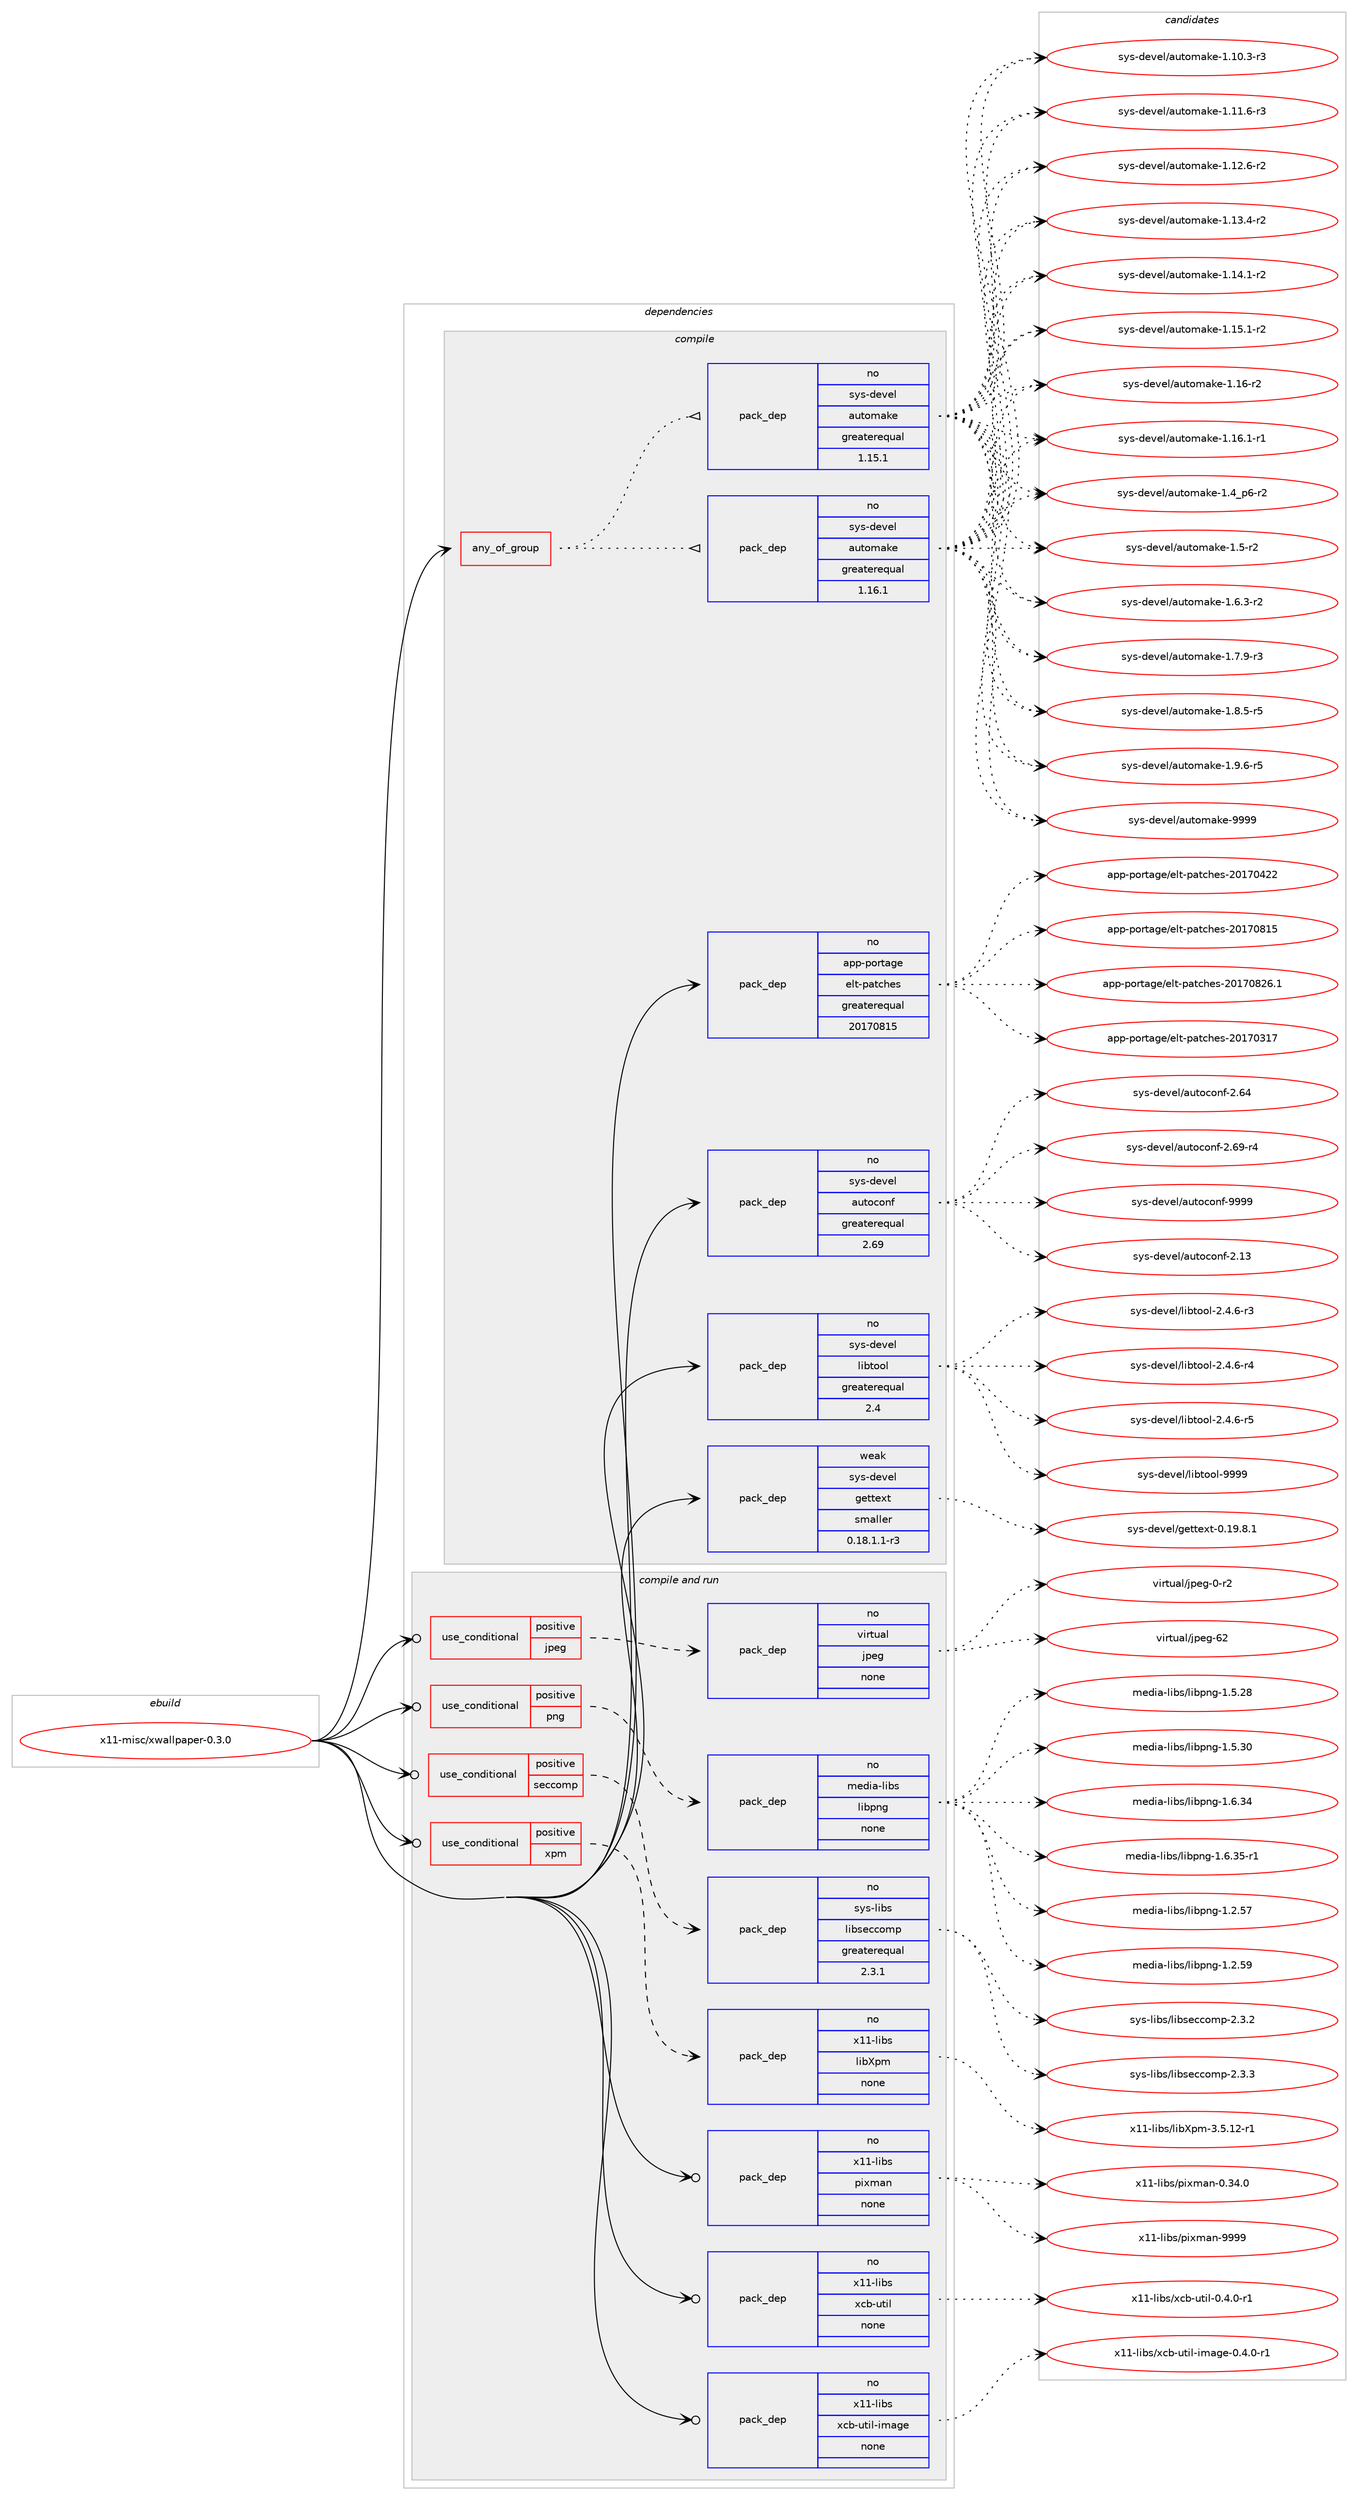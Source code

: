 digraph prolog {

# *************
# Graph options
# *************

newrank=true;
concentrate=true;
compound=true;
graph [rankdir=LR,fontname=Helvetica,fontsize=10,ranksep=1.5];#, ranksep=2.5, nodesep=0.2];
edge  [arrowhead=vee];
node  [fontname=Helvetica,fontsize=10];

# **********
# The ebuild
# **********

subgraph cluster_leftcol {
color=gray;
rank=same;
label=<<i>ebuild</i>>;
id [label="x11-misc/xwallpaper-0.3.0", color=red, width=4, href="../x11-misc/xwallpaper-0.3.0.svg"];
}

# ****************
# The dependencies
# ****************

subgraph cluster_midcol {
color=gray;
label=<<i>dependencies</i>>;
subgraph cluster_compile {
fillcolor="#eeeeee";
style=filled;
label=<<i>compile</i>>;
subgraph any218 {
dependency9436 [label=<<TABLE BORDER="0" CELLBORDER="1" CELLSPACING="0" CELLPADDING="4"><TR><TD CELLPADDING="10">any_of_group</TD></TR></TABLE>>, shape=none, color=red];subgraph pack7504 {
dependency9437 [label=<<TABLE BORDER="0" CELLBORDER="1" CELLSPACING="0" CELLPADDING="4" WIDTH="220"><TR><TD ROWSPAN="6" CELLPADDING="30">pack_dep</TD></TR><TR><TD WIDTH="110">no</TD></TR><TR><TD>sys-devel</TD></TR><TR><TD>automake</TD></TR><TR><TD>greaterequal</TD></TR><TR><TD>1.16.1</TD></TR></TABLE>>, shape=none, color=blue];
}
dependency9436:e -> dependency9437:w [weight=20,style="dotted",arrowhead="oinv"];
subgraph pack7505 {
dependency9438 [label=<<TABLE BORDER="0" CELLBORDER="1" CELLSPACING="0" CELLPADDING="4" WIDTH="220"><TR><TD ROWSPAN="6" CELLPADDING="30">pack_dep</TD></TR><TR><TD WIDTH="110">no</TD></TR><TR><TD>sys-devel</TD></TR><TR><TD>automake</TD></TR><TR><TD>greaterequal</TD></TR><TR><TD>1.15.1</TD></TR></TABLE>>, shape=none, color=blue];
}
dependency9436:e -> dependency9438:w [weight=20,style="dotted",arrowhead="oinv"];
}
id:e -> dependency9436:w [weight=20,style="solid",arrowhead="vee"];
subgraph pack7506 {
dependency9439 [label=<<TABLE BORDER="0" CELLBORDER="1" CELLSPACING="0" CELLPADDING="4" WIDTH="220"><TR><TD ROWSPAN="6" CELLPADDING="30">pack_dep</TD></TR><TR><TD WIDTH="110">no</TD></TR><TR><TD>app-portage</TD></TR><TR><TD>elt-patches</TD></TR><TR><TD>greaterequal</TD></TR><TR><TD>20170815</TD></TR></TABLE>>, shape=none, color=blue];
}
id:e -> dependency9439:w [weight=20,style="solid",arrowhead="vee"];
subgraph pack7507 {
dependency9440 [label=<<TABLE BORDER="0" CELLBORDER="1" CELLSPACING="0" CELLPADDING="4" WIDTH="220"><TR><TD ROWSPAN="6" CELLPADDING="30">pack_dep</TD></TR><TR><TD WIDTH="110">no</TD></TR><TR><TD>sys-devel</TD></TR><TR><TD>autoconf</TD></TR><TR><TD>greaterequal</TD></TR><TR><TD>2.69</TD></TR></TABLE>>, shape=none, color=blue];
}
id:e -> dependency9440:w [weight=20,style="solid",arrowhead="vee"];
subgraph pack7508 {
dependency9441 [label=<<TABLE BORDER="0" CELLBORDER="1" CELLSPACING="0" CELLPADDING="4" WIDTH="220"><TR><TD ROWSPAN="6" CELLPADDING="30">pack_dep</TD></TR><TR><TD WIDTH="110">no</TD></TR><TR><TD>sys-devel</TD></TR><TR><TD>libtool</TD></TR><TR><TD>greaterequal</TD></TR><TR><TD>2.4</TD></TR></TABLE>>, shape=none, color=blue];
}
id:e -> dependency9441:w [weight=20,style="solid",arrowhead="vee"];
subgraph pack7509 {
dependency9442 [label=<<TABLE BORDER="0" CELLBORDER="1" CELLSPACING="0" CELLPADDING="4" WIDTH="220"><TR><TD ROWSPAN="6" CELLPADDING="30">pack_dep</TD></TR><TR><TD WIDTH="110">weak</TD></TR><TR><TD>sys-devel</TD></TR><TR><TD>gettext</TD></TR><TR><TD>smaller</TD></TR><TR><TD>0.18.1.1-r3</TD></TR></TABLE>>, shape=none, color=blue];
}
id:e -> dependency9442:w [weight=20,style="solid",arrowhead="vee"];
}
subgraph cluster_compileandrun {
fillcolor="#eeeeee";
style=filled;
label=<<i>compile and run</i>>;
subgraph cond1704 {
dependency9443 [label=<<TABLE BORDER="0" CELLBORDER="1" CELLSPACING="0" CELLPADDING="4"><TR><TD ROWSPAN="3" CELLPADDING="10">use_conditional</TD></TR><TR><TD>positive</TD></TR><TR><TD>jpeg</TD></TR></TABLE>>, shape=none, color=red];
subgraph pack7510 {
dependency9444 [label=<<TABLE BORDER="0" CELLBORDER="1" CELLSPACING="0" CELLPADDING="4" WIDTH="220"><TR><TD ROWSPAN="6" CELLPADDING="30">pack_dep</TD></TR><TR><TD WIDTH="110">no</TD></TR><TR><TD>virtual</TD></TR><TR><TD>jpeg</TD></TR><TR><TD>none</TD></TR><TR><TD></TD></TR></TABLE>>, shape=none, color=blue];
}
dependency9443:e -> dependency9444:w [weight=20,style="dashed",arrowhead="vee"];
}
id:e -> dependency9443:w [weight=20,style="solid",arrowhead="odotvee"];
subgraph cond1705 {
dependency9445 [label=<<TABLE BORDER="0" CELLBORDER="1" CELLSPACING="0" CELLPADDING="4"><TR><TD ROWSPAN="3" CELLPADDING="10">use_conditional</TD></TR><TR><TD>positive</TD></TR><TR><TD>png</TD></TR></TABLE>>, shape=none, color=red];
subgraph pack7511 {
dependency9446 [label=<<TABLE BORDER="0" CELLBORDER="1" CELLSPACING="0" CELLPADDING="4" WIDTH="220"><TR><TD ROWSPAN="6" CELLPADDING="30">pack_dep</TD></TR><TR><TD WIDTH="110">no</TD></TR><TR><TD>media-libs</TD></TR><TR><TD>libpng</TD></TR><TR><TD>none</TD></TR><TR><TD></TD></TR></TABLE>>, shape=none, color=blue];
}
dependency9445:e -> dependency9446:w [weight=20,style="dashed",arrowhead="vee"];
}
id:e -> dependency9445:w [weight=20,style="solid",arrowhead="odotvee"];
subgraph cond1706 {
dependency9447 [label=<<TABLE BORDER="0" CELLBORDER="1" CELLSPACING="0" CELLPADDING="4"><TR><TD ROWSPAN="3" CELLPADDING="10">use_conditional</TD></TR><TR><TD>positive</TD></TR><TR><TD>seccomp</TD></TR></TABLE>>, shape=none, color=red];
subgraph pack7512 {
dependency9448 [label=<<TABLE BORDER="0" CELLBORDER="1" CELLSPACING="0" CELLPADDING="4" WIDTH="220"><TR><TD ROWSPAN="6" CELLPADDING="30">pack_dep</TD></TR><TR><TD WIDTH="110">no</TD></TR><TR><TD>sys-libs</TD></TR><TR><TD>libseccomp</TD></TR><TR><TD>greaterequal</TD></TR><TR><TD>2.3.1</TD></TR></TABLE>>, shape=none, color=blue];
}
dependency9447:e -> dependency9448:w [weight=20,style="dashed",arrowhead="vee"];
}
id:e -> dependency9447:w [weight=20,style="solid",arrowhead="odotvee"];
subgraph cond1707 {
dependency9449 [label=<<TABLE BORDER="0" CELLBORDER="1" CELLSPACING="0" CELLPADDING="4"><TR><TD ROWSPAN="3" CELLPADDING="10">use_conditional</TD></TR><TR><TD>positive</TD></TR><TR><TD>xpm</TD></TR></TABLE>>, shape=none, color=red];
subgraph pack7513 {
dependency9450 [label=<<TABLE BORDER="0" CELLBORDER="1" CELLSPACING="0" CELLPADDING="4" WIDTH="220"><TR><TD ROWSPAN="6" CELLPADDING="30">pack_dep</TD></TR><TR><TD WIDTH="110">no</TD></TR><TR><TD>x11-libs</TD></TR><TR><TD>libXpm</TD></TR><TR><TD>none</TD></TR><TR><TD></TD></TR></TABLE>>, shape=none, color=blue];
}
dependency9449:e -> dependency9450:w [weight=20,style="dashed",arrowhead="vee"];
}
id:e -> dependency9449:w [weight=20,style="solid",arrowhead="odotvee"];
subgraph pack7514 {
dependency9451 [label=<<TABLE BORDER="0" CELLBORDER="1" CELLSPACING="0" CELLPADDING="4" WIDTH="220"><TR><TD ROWSPAN="6" CELLPADDING="30">pack_dep</TD></TR><TR><TD WIDTH="110">no</TD></TR><TR><TD>x11-libs</TD></TR><TR><TD>pixman</TD></TR><TR><TD>none</TD></TR><TR><TD></TD></TR></TABLE>>, shape=none, color=blue];
}
id:e -> dependency9451:w [weight=20,style="solid",arrowhead="odotvee"];
subgraph pack7515 {
dependency9452 [label=<<TABLE BORDER="0" CELLBORDER="1" CELLSPACING="0" CELLPADDING="4" WIDTH="220"><TR><TD ROWSPAN="6" CELLPADDING="30">pack_dep</TD></TR><TR><TD WIDTH="110">no</TD></TR><TR><TD>x11-libs</TD></TR><TR><TD>xcb-util</TD></TR><TR><TD>none</TD></TR><TR><TD></TD></TR></TABLE>>, shape=none, color=blue];
}
id:e -> dependency9452:w [weight=20,style="solid",arrowhead="odotvee"];
subgraph pack7516 {
dependency9453 [label=<<TABLE BORDER="0" CELLBORDER="1" CELLSPACING="0" CELLPADDING="4" WIDTH="220"><TR><TD ROWSPAN="6" CELLPADDING="30">pack_dep</TD></TR><TR><TD WIDTH="110">no</TD></TR><TR><TD>x11-libs</TD></TR><TR><TD>xcb-util-image</TD></TR><TR><TD>none</TD></TR><TR><TD></TD></TR></TABLE>>, shape=none, color=blue];
}
id:e -> dependency9453:w [weight=20,style="solid",arrowhead="odotvee"];
}
subgraph cluster_run {
fillcolor="#eeeeee";
style=filled;
label=<<i>run</i>>;
}
}

# **************
# The candidates
# **************

subgraph cluster_choices {
rank=same;
color=gray;
label=<<i>candidates</i>>;

subgraph choice7504 {
color=black;
nodesep=1;
choice11512111545100101118101108479711711611110997107101454946494846514511451 [label="sys-devel/automake-1.10.3-r3", color=red, width=4,href="../sys-devel/automake-1.10.3-r3.svg"];
choice11512111545100101118101108479711711611110997107101454946494946544511451 [label="sys-devel/automake-1.11.6-r3", color=red, width=4,href="../sys-devel/automake-1.11.6-r3.svg"];
choice11512111545100101118101108479711711611110997107101454946495046544511450 [label="sys-devel/automake-1.12.6-r2", color=red, width=4,href="../sys-devel/automake-1.12.6-r2.svg"];
choice11512111545100101118101108479711711611110997107101454946495146524511450 [label="sys-devel/automake-1.13.4-r2", color=red, width=4,href="../sys-devel/automake-1.13.4-r2.svg"];
choice11512111545100101118101108479711711611110997107101454946495246494511450 [label="sys-devel/automake-1.14.1-r2", color=red, width=4,href="../sys-devel/automake-1.14.1-r2.svg"];
choice11512111545100101118101108479711711611110997107101454946495346494511450 [label="sys-devel/automake-1.15.1-r2", color=red, width=4,href="../sys-devel/automake-1.15.1-r2.svg"];
choice1151211154510010111810110847971171161111099710710145494649544511450 [label="sys-devel/automake-1.16-r2", color=red, width=4,href="../sys-devel/automake-1.16-r2.svg"];
choice11512111545100101118101108479711711611110997107101454946495446494511449 [label="sys-devel/automake-1.16.1-r1", color=red, width=4,href="../sys-devel/automake-1.16.1-r1.svg"];
choice115121115451001011181011084797117116111109971071014549465295112544511450 [label="sys-devel/automake-1.4_p6-r2", color=red, width=4,href="../sys-devel/automake-1.4_p6-r2.svg"];
choice11512111545100101118101108479711711611110997107101454946534511450 [label="sys-devel/automake-1.5-r2", color=red, width=4,href="../sys-devel/automake-1.5-r2.svg"];
choice115121115451001011181011084797117116111109971071014549465446514511450 [label="sys-devel/automake-1.6.3-r2", color=red, width=4,href="../sys-devel/automake-1.6.3-r2.svg"];
choice115121115451001011181011084797117116111109971071014549465546574511451 [label="sys-devel/automake-1.7.9-r3", color=red, width=4,href="../sys-devel/automake-1.7.9-r3.svg"];
choice115121115451001011181011084797117116111109971071014549465646534511453 [label="sys-devel/automake-1.8.5-r5", color=red, width=4,href="../sys-devel/automake-1.8.5-r5.svg"];
choice115121115451001011181011084797117116111109971071014549465746544511453 [label="sys-devel/automake-1.9.6-r5", color=red, width=4,href="../sys-devel/automake-1.9.6-r5.svg"];
choice115121115451001011181011084797117116111109971071014557575757 [label="sys-devel/automake-9999", color=red, width=4,href="../sys-devel/automake-9999.svg"];
dependency9437:e -> choice11512111545100101118101108479711711611110997107101454946494846514511451:w [style=dotted,weight="100"];
dependency9437:e -> choice11512111545100101118101108479711711611110997107101454946494946544511451:w [style=dotted,weight="100"];
dependency9437:e -> choice11512111545100101118101108479711711611110997107101454946495046544511450:w [style=dotted,weight="100"];
dependency9437:e -> choice11512111545100101118101108479711711611110997107101454946495146524511450:w [style=dotted,weight="100"];
dependency9437:e -> choice11512111545100101118101108479711711611110997107101454946495246494511450:w [style=dotted,weight="100"];
dependency9437:e -> choice11512111545100101118101108479711711611110997107101454946495346494511450:w [style=dotted,weight="100"];
dependency9437:e -> choice1151211154510010111810110847971171161111099710710145494649544511450:w [style=dotted,weight="100"];
dependency9437:e -> choice11512111545100101118101108479711711611110997107101454946495446494511449:w [style=dotted,weight="100"];
dependency9437:e -> choice115121115451001011181011084797117116111109971071014549465295112544511450:w [style=dotted,weight="100"];
dependency9437:e -> choice11512111545100101118101108479711711611110997107101454946534511450:w [style=dotted,weight="100"];
dependency9437:e -> choice115121115451001011181011084797117116111109971071014549465446514511450:w [style=dotted,weight="100"];
dependency9437:e -> choice115121115451001011181011084797117116111109971071014549465546574511451:w [style=dotted,weight="100"];
dependency9437:e -> choice115121115451001011181011084797117116111109971071014549465646534511453:w [style=dotted,weight="100"];
dependency9437:e -> choice115121115451001011181011084797117116111109971071014549465746544511453:w [style=dotted,weight="100"];
dependency9437:e -> choice115121115451001011181011084797117116111109971071014557575757:w [style=dotted,weight="100"];
}
subgraph choice7505 {
color=black;
nodesep=1;
choice11512111545100101118101108479711711611110997107101454946494846514511451 [label="sys-devel/automake-1.10.3-r3", color=red, width=4,href="../sys-devel/automake-1.10.3-r3.svg"];
choice11512111545100101118101108479711711611110997107101454946494946544511451 [label="sys-devel/automake-1.11.6-r3", color=red, width=4,href="../sys-devel/automake-1.11.6-r3.svg"];
choice11512111545100101118101108479711711611110997107101454946495046544511450 [label="sys-devel/automake-1.12.6-r2", color=red, width=4,href="../sys-devel/automake-1.12.6-r2.svg"];
choice11512111545100101118101108479711711611110997107101454946495146524511450 [label="sys-devel/automake-1.13.4-r2", color=red, width=4,href="../sys-devel/automake-1.13.4-r2.svg"];
choice11512111545100101118101108479711711611110997107101454946495246494511450 [label="sys-devel/automake-1.14.1-r2", color=red, width=4,href="../sys-devel/automake-1.14.1-r2.svg"];
choice11512111545100101118101108479711711611110997107101454946495346494511450 [label="sys-devel/automake-1.15.1-r2", color=red, width=4,href="../sys-devel/automake-1.15.1-r2.svg"];
choice1151211154510010111810110847971171161111099710710145494649544511450 [label="sys-devel/automake-1.16-r2", color=red, width=4,href="../sys-devel/automake-1.16-r2.svg"];
choice11512111545100101118101108479711711611110997107101454946495446494511449 [label="sys-devel/automake-1.16.1-r1", color=red, width=4,href="../sys-devel/automake-1.16.1-r1.svg"];
choice115121115451001011181011084797117116111109971071014549465295112544511450 [label="sys-devel/automake-1.4_p6-r2", color=red, width=4,href="../sys-devel/automake-1.4_p6-r2.svg"];
choice11512111545100101118101108479711711611110997107101454946534511450 [label="sys-devel/automake-1.5-r2", color=red, width=4,href="../sys-devel/automake-1.5-r2.svg"];
choice115121115451001011181011084797117116111109971071014549465446514511450 [label="sys-devel/automake-1.6.3-r2", color=red, width=4,href="../sys-devel/automake-1.6.3-r2.svg"];
choice115121115451001011181011084797117116111109971071014549465546574511451 [label="sys-devel/automake-1.7.9-r3", color=red, width=4,href="../sys-devel/automake-1.7.9-r3.svg"];
choice115121115451001011181011084797117116111109971071014549465646534511453 [label="sys-devel/automake-1.8.5-r5", color=red, width=4,href="../sys-devel/automake-1.8.5-r5.svg"];
choice115121115451001011181011084797117116111109971071014549465746544511453 [label="sys-devel/automake-1.9.6-r5", color=red, width=4,href="../sys-devel/automake-1.9.6-r5.svg"];
choice115121115451001011181011084797117116111109971071014557575757 [label="sys-devel/automake-9999", color=red, width=4,href="../sys-devel/automake-9999.svg"];
dependency9438:e -> choice11512111545100101118101108479711711611110997107101454946494846514511451:w [style=dotted,weight="100"];
dependency9438:e -> choice11512111545100101118101108479711711611110997107101454946494946544511451:w [style=dotted,weight="100"];
dependency9438:e -> choice11512111545100101118101108479711711611110997107101454946495046544511450:w [style=dotted,weight="100"];
dependency9438:e -> choice11512111545100101118101108479711711611110997107101454946495146524511450:w [style=dotted,weight="100"];
dependency9438:e -> choice11512111545100101118101108479711711611110997107101454946495246494511450:w [style=dotted,weight="100"];
dependency9438:e -> choice11512111545100101118101108479711711611110997107101454946495346494511450:w [style=dotted,weight="100"];
dependency9438:e -> choice1151211154510010111810110847971171161111099710710145494649544511450:w [style=dotted,weight="100"];
dependency9438:e -> choice11512111545100101118101108479711711611110997107101454946495446494511449:w [style=dotted,weight="100"];
dependency9438:e -> choice115121115451001011181011084797117116111109971071014549465295112544511450:w [style=dotted,weight="100"];
dependency9438:e -> choice11512111545100101118101108479711711611110997107101454946534511450:w [style=dotted,weight="100"];
dependency9438:e -> choice115121115451001011181011084797117116111109971071014549465446514511450:w [style=dotted,weight="100"];
dependency9438:e -> choice115121115451001011181011084797117116111109971071014549465546574511451:w [style=dotted,weight="100"];
dependency9438:e -> choice115121115451001011181011084797117116111109971071014549465646534511453:w [style=dotted,weight="100"];
dependency9438:e -> choice115121115451001011181011084797117116111109971071014549465746544511453:w [style=dotted,weight="100"];
dependency9438:e -> choice115121115451001011181011084797117116111109971071014557575757:w [style=dotted,weight="100"];
}
subgraph choice7506 {
color=black;
nodesep=1;
choice97112112451121111141169710310147101108116451129711699104101115455048495548514955 [label="app-portage/elt-patches-20170317", color=red, width=4,href="../app-portage/elt-patches-20170317.svg"];
choice97112112451121111141169710310147101108116451129711699104101115455048495548525050 [label="app-portage/elt-patches-20170422", color=red, width=4,href="../app-portage/elt-patches-20170422.svg"];
choice97112112451121111141169710310147101108116451129711699104101115455048495548564953 [label="app-portage/elt-patches-20170815", color=red, width=4,href="../app-portage/elt-patches-20170815.svg"];
choice971121124511211111411697103101471011081164511297116991041011154550484955485650544649 [label="app-portage/elt-patches-20170826.1", color=red, width=4,href="../app-portage/elt-patches-20170826.1.svg"];
dependency9439:e -> choice97112112451121111141169710310147101108116451129711699104101115455048495548514955:w [style=dotted,weight="100"];
dependency9439:e -> choice97112112451121111141169710310147101108116451129711699104101115455048495548525050:w [style=dotted,weight="100"];
dependency9439:e -> choice97112112451121111141169710310147101108116451129711699104101115455048495548564953:w [style=dotted,weight="100"];
dependency9439:e -> choice971121124511211111411697103101471011081164511297116991041011154550484955485650544649:w [style=dotted,weight="100"];
}
subgraph choice7507 {
color=black;
nodesep=1;
choice115121115451001011181011084797117116111991111101024550464951 [label="sys-devel/autoconf-2.13", color=red, width=4,href="../sys-devel/autoconf-2.13.svg"];
choice115121115451001011181011084797117116111991111101024550465452 [label="sys-devel/autoconf-2.64", color=red, width=4,href="../sys-devel/autoconf-2.64.svg"];
choice1151211154510010111810110847971171161119911111010245504654574511452 [label="sys-devel/autoconf-2.69-r4", color=red, width=4,href="../sys-devel/autoconf-2.69-r4.svg"];
choice115121115451001011181011084797117116111991111101024557575757 [label="sys-devel/autoconf-9999", color=red, width=4,href="../sys-devel/autoconf-9999.svg"];
dependency9440:e -> choice115121115451001011181011084797117116111991111101024550464951:w [style=dotted,weight="100"];
dependency9440:e -> choice115121115451001011181011084797117116111991111101024550465452:w [style=dotted,weight="100"];
dependency9440:e -> choice1151211154510010111810110847971171161119911111010245504654574511452:w [style=dotted,weight="100"];
dependency9440:e -> choice115121115451001011181011084797117116111991111101024557575757:w [style=dotted,weight="100"];
}
subgraph choice7508 {
color=black;
nodesep=1;
choice1151211154510010111810110847108105981161111111084550465246544511451 [label="sys-devel/libtool-2.4.6-r3", color=red, width=4,href="../sys-devel/libtool-2.4.6-r3.svg"];
choice1151211154510010111810110847108105981161111111084550465246544511452 [label="sys-devel/libtool-2.4.6-r4", color=red, width=4,href="../sys-devel/libtool-2.4.6-r4.svg"];
choice1151211154510010111810110847108105981161111111084550465246544511453 [label="sys-devel/libtool-2.4.6-r5", color=red, width=4,href="../sys-devel/libtool-2.4.6-r5.svg"];
choice1151211154510010111810110847108105981161111111084557575757 [label="sys-devel/libtool-9999", color=red, width=4,href="../sys-devel/libtool-9999.svg"];
dependency9441:e -> choice1151211154510010111810110847108105981161111111084550465246544511451:w [style=dotted,weight="100"];
dependency9441:e -> choice1151211154510010111810110847108105981161111111084550465246544511452:w [style=dotted,weight="100"];
dependency9441:e -> choice1151211154510010111810110847108105981161111111084550465246544511453:w [style=dotted,weight="100"];
dependency9441:e -> choice1151211154510010111810110847108105981161111111084557575757:w [style=dotted,weight="100"];
}
subgraph choice7509 {
color=black;
nodesep=1;
choice1151211154510010111810110847103101116116101120116454846495746564649 [label="sys-devel/gettext-0.19.8.1", color=red, width=4,href="../sys-devel/gettext-0.19.8.1.svg"];
dependency9442:e -> choice1151211154510010111810110847103101116116101120116454846495746564649:w [style=dotted,weight="100"];
}
subgraph choice7510 {
color=black;
nodesep=1;
choice118105114116117971084710611210110345484511450 [label="virtual/jpeg-0-r2", color=red, width=4,href="../virtual/jpeg-0-r2.svg"];
choice1181051141161179710847106112101103455450 [label="virtual/jpeg-62", color=red, width=4,href="../virtual/jpeg-62.svg"];
dependency9444:e -> choice118105114116117971084710611210110345484511450:w [style=dotted,weight="100"];
dependency9444:e -> choice1181051141161179710847106112101103455450:w [style=dotted,weight="100"];
}
subgraph choice7511 {
color=black;
nodesep=1;
choice109101100105974510810598115471081059811211010345494650465355 [label="media-libs/libpng-1.2.57", color=red, width=4,href="../media-libs/libpng-1.2.57.svg"];
choice109101100105974510810598115471081059811211010345494650465357 [label="media-libs/libpng-1.2.59", color=red, width=4,href="../media-libs/libpng-1.2.59.svg"];
choice109101100105974510810598115471081059811211010345494653465056 [label="media-libs/libpng-1.5.28", color=red, width=4,href="../media-libs/libpng-1.5.28.svg"];
choice109101100105974510810598115471081059811211010345494653465148 [label="media-libs/libpng-1.5.30", color=red, width=4,href="../media-libs/libpng-1.5.30.svg"];
choice109101100105974510810598115471081059811211010345494654465152 [label="media-libs/libpng-1.6.34", color=red, width=4,href="../media-libs/libpng-1.6.34.svg"];
choice1091011001059745108105981154710810598112110103454946544651534511449 [label="media-libs/libpng-1.6.35-r1", color=red, width=4,href="../media-libs/libpng-1.6.35-r1.svg"];
dependency9446:e -> choice109101100105974510810598115471081059811211010345494650465355:w [style=dotted,weight="100"];
dependency9446:e -> choice109101100105974510810598115471081059811211010345494650465357:w [style=dotted,weight="100"];
dependency9446:e -> choice109101100105974510810598115471081059811211010345494653465056:w [style=dotted,weight="100"];
dependency9446:e -> choice109101100105974510810598115471081059811211010345494653465148:w [style=dotted,weight="100"];
dependency9446:e -> choice109101100105974510810598115471081059811211010345494654465152:w [style=dotted,weight="100"];
dependency9446:e -> choice1091011001059745108105981154710810598112110103454946544651534511449:w [style=dotted,weight="100"];
}
subgraph choice7512 {
color=black;
nodesep=1;
choice115121115451081059811547108105981151019999111109112455046514650 [label="sys-libs/libseccomp-2.3.2", color=red, width=4,href="../sys-libs/libseccomp-2.3.2.svg"];
choice115121115451081059811547108105981151019999111109112455046514651 [label="sys-libs/libseccomp-2.3.3", color=red, width=4,href="../sys-libs/libseccomp-2.3.3.svg"];
dependency9448:e -> choice115121115451081059811547108105981151019999111109112455046514650:w [style=dotted,weight="100"];
dependency9448:e -> choice115121115451081059811547108105981151019999111109112455046514651:w [style=dotted,weight="100"];
}
subgraph choice7513 {
color=black;
nodesep=1;
choice12049494510810598115471081059888112109455146534649504511449 [label="x11-libs/libXpm-3.5.12-r1", color=red, width=4,href="../x11-libs/libXpm-3.5.12-r1.svg"];
dependency9450:e -> choice12049494510810598115471081059888112109455146534649504511449:w [style=dotted,weight="100"];
}
subgraph choice7514 {
color=black;
nodesep=1;
choice12049494510810598115471121051201099711045484651524648 [label="x11-libs/pixman-0.34.0", color=red, width=4,href="../x11-libs/pixman-0.34.0.svg"];
choice1204949451081059811547112105120109971104557575757 [label="x11-libs/pixman-9999", color=red, width=4,href="../x11-libs/pixman-9999.svg"];
dependency9451:e -> choice12049494510810598115471121051201099711045484651524648:w [style=dotted,weight="100"];
dependency9451:e -> choice1204949451081059811547112105120109971104557575757:w [style=dotted,weight="100"];
}
subgraph choice7515 {
color=black;
nodesep=1;
choice12049494510810598115471209998451171161051084548465246484511449 [label="x11-libs/xcb-util-0.4.0-r1", color=red, width=4,href="../x11-libs/xcb-util-0.4.0-r1.svg"];
dependency9452:e -> choice12049494510810598115471209998451171161051084548465246484511449:w [style=dotted,weight="100"];
}
subgraph choice7516 {
color=black;
nodesep=1;
choice120494945108105981154712099984511711610510845105109971031014548465246484511449 [label="x11-libs/xcb-util-image-0.4.0-r1", color=red, width=4,href="../x11-libs/xcb-util-image-0.4.0-r1.svg"];
dependency9453:e -> choice120494945108105981154712099984511711610510845105109971031014548465246484511449:w [style=dotted,weight="100"];
}
}

}
